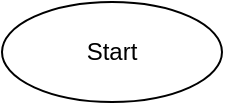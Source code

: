 <mxfile version="21.8.0" type="github">
  <diagram name="Page-1" id="_Yfvk3Ez9DMX68SssDiY">
    <mxGraphModel dx="1386" dy="767" grid="1" gridSize="10" guides="1" tooltips="1" connect="1" arrows="1" fold="1" page="1" pageScale="1" pageWidth="827" pageHeight="1169" math="0" shadow="0">
      <root>
        <mxCell id="0" />
        <mxCell id="1" parent="0" />
        <mxCell id="gKLcqPl8lPpqgGKzgX3a-1" value="Start" style="ellipse;whiteSpace=wrap;html=1;" vertex="1" parent="1">
          <mxGeometry x="359" y="30" width="110" height="50" as="geometry" />
        </mxCell>
      </root>
    </mxGraphModel>
  </diagram>
</mxfile>
